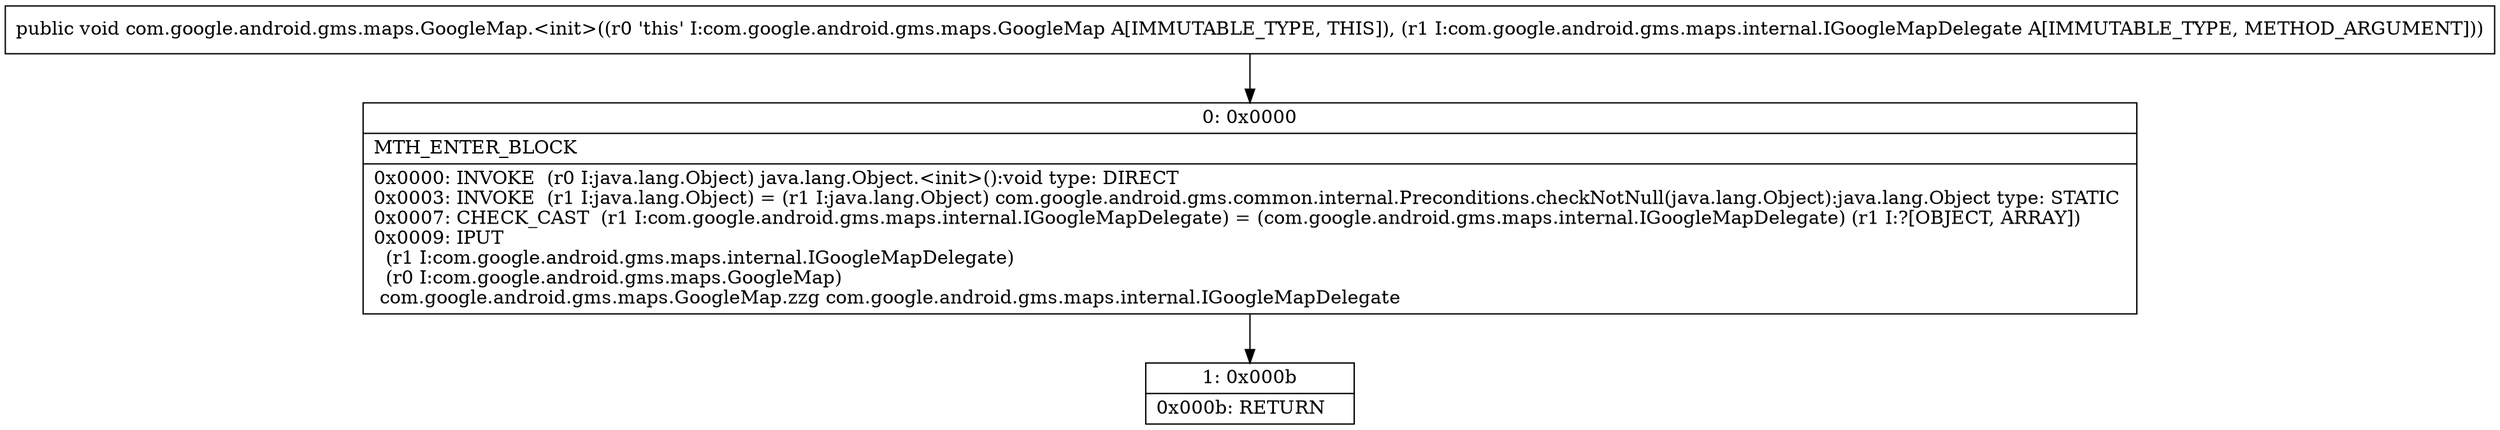digraph "CFG forcom.google.android.gms.maps.GoogleMap.\<init\>(Lcom\/google\/android\/gms\/maps\/internal\/IGoogleMapDelegate;)V" {
Node_0 [shape=record,label="{0\:\ 0x0000|MTH_ENTER_BLOCK\l|0x0000: INVOKE  (r0 I:java.lang.Object) java.lang.Object.\<init\>():void type: DIRECT \l0x0003: INVOKE  (r1 I:java.lang.Object) = (r1 I:java.lang.Object) com.google.android.gms.common.internal.Preconditions.checkNotNull(java.lang.Object):java.lang.Object type: STATIC \l0x0007: CHECK_CAST  (r1 I:com.google.android.gms.maps.internal.IGoogleMapDelegate) = (com.google.android.gms.maps.internal.IGoogleMapDelegate) (r1 I:?[OBJECT, ARRAY]) \l0x0009: IPUT  \l  (r1 I:com.google.android.gms.maps.internal.IGoogleMapDelegate)\l  (r0 I:com.google.android.gms.maps.GoogleMap)\l com.google.android.gms.maps.GoogleMap.zzg com.google.android.gms.maps.internal.IGoogleMapDelegate \l}"];
Node_1 [shape=record,label="{1\:\ 0x000b|0x000b: RETURN   \l}"];
MethodNode[shape=record,label="{public void com.google.android.gms.maps.GoogleMap.\<init\>((r0 'this' I:com.google.android.gms.maps.GoogleMap A[IMMUTABLE_TYPE, THIS]), (r1 I:com.google.android.gms.maps.internal.IGoogleMapDelegate A[IMMUTABLE_TYPE, METHOD_ARGUMENT])) }"];
MethodNode -> Node_0;
Node_0 -> Node_1;
}

